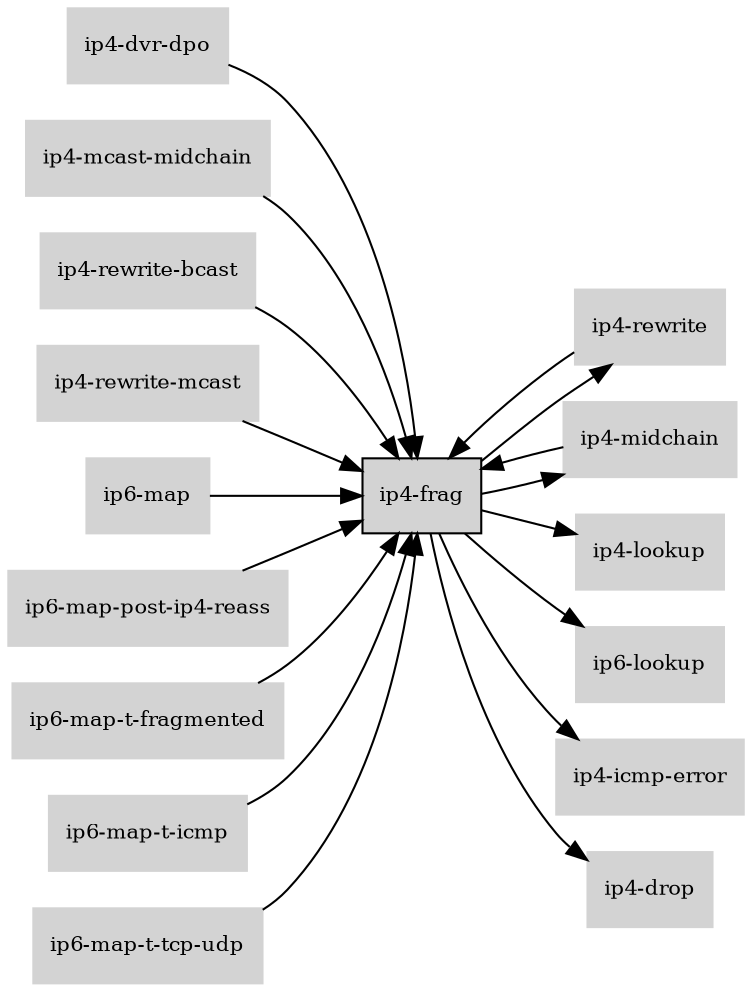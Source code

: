 digraph "ip4_frag_subgraph" {
  rankdir=LR;
  node [shape=box, style=filled, fontsize=10, color=lightgray, fontcolor=black, fillcolor=lightgray];
  "ip4-frag" [color=black, fontcolor=black, fillcolor=lightgray];
  edge [fontsize=8];
  "ip4-dvr-dpo" -> "ip4-frag";
  "ip4-frag" -> "ip4-rewrite";
  "ip4-frag" -> "ip4-midchain";
  "ip4-frag" -> "ip4-lookup";
  "ip4-frag" -> "ip6-lookup";
  "ip4-frag" -> "ip4-icmp-error";
  "ip4-frag" -> "ip4-drop";
  "ip4-mcast-midchain" -> "ip4-frag";
  "ip4-midchain" -> "ip4-frag";
  "ip4-rewrite" -> "ip4-frag";
  "ip4-rewrite-bcast" -> "ip4-frag";
  "ip4-rewrite-mcast" -> "ip4-frag";
  "ip6-map" -> "ip4-frag";
  "ip6-map-post-ip4-reass" -> "ip4-frag";
  "ip6-map-t-fragmented" -> "ip4-frag";
  "ip6-map-t-icmp" -> "ip4-frag";
  "ip6-map-t-tcp-udp" -> "ip4-frag";
}
